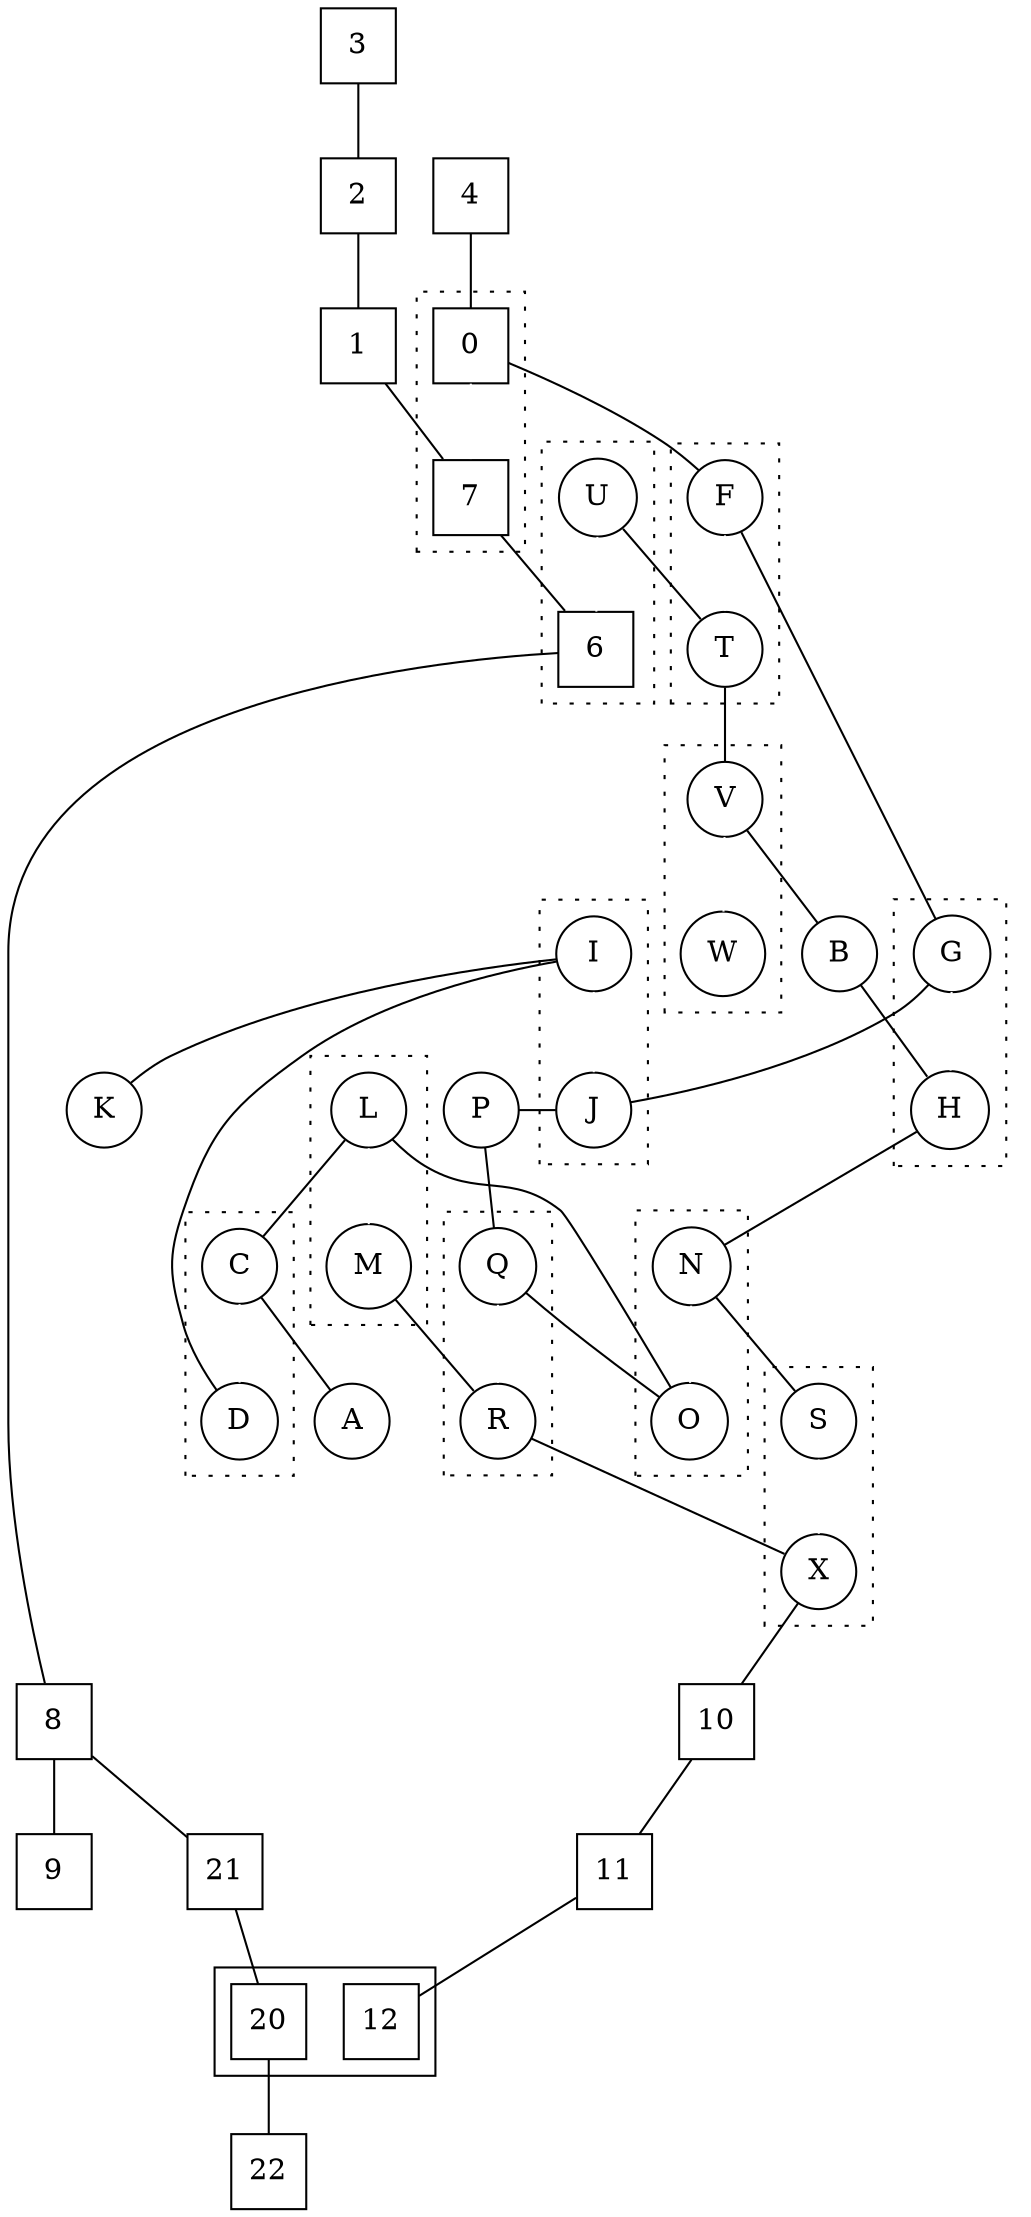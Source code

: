 
graph "Kapalla" {

  A [shape="circle"];
  B [shape="circle"];

  subgraph cluster_CD {
    style="dotted";
    C [shape="circle"];
    D [shape="circle"];
    C -- D [weight=1, color="white"];
  }

  subgraph cluster_GH {
    style="dotted";
    G [shape="circle"];
    H [shape="circle"];
    G -- H [weight=1, color="white"];
  }

  subgraph cluster_IJ {
    style="dotted";
    I [shape="circle"];
    J [shape="circle"];
    I -- J [weight=1, color="white"];
  }

  K [shape="circle"];

  subgraph cluster_LM {
    style="dotted";
    L [shape="circle"];
    M [shape="circle"];
    L -- M [weight=1, color="white"];
  }

  subgraph cluster_NO {
    style="dotted";
    N [shape="circle"];
    O [shape="circle"];
    N -- O [weight=1, color="white"];
  }

  P [shape="circle"];

  subgraph cluster_QR {
    style="dotted";
    Q [shape="circle"];
    R [shape="circle"];
    Q -- R [weight=1, color="white"];
  }

  subgraph cluster_FT {
    style="dotted";
    F [shape="circle"];
    T [shape="circle"];
    F -- T [weight=1, color="white"];
  }

  subgraph cluster_VW {
    style="dotted";
    V [shape="circle"];
    W [shape="circle"];
    V -- W [weight=1, color="white"];
  }

  subgraph cluster_SX {
    style="dotted";
    S [shape="circle"];
    X [shape="circle"];
    S -- X [weight=1, color="white"];
  }

  n1 [shape="square", label="1"];
  n2 [shape="square", label="2"];
  n3 [shape="square", label="3"];
  n4 [shape="square", label="4"];

  subgraph cluster_Un6 {
    style="dotted";
    U [shape="circle"];
    n6 [shape="square", label="6"];
    U -- n6 [weight=1, color="white"];
  }
  
  subgraph cluster_n0n7 {
    style="dotted";
    n0 [shape="square", label="0"];
    n7 [shape="square", label="7"];
    n0 -- n7 [weight=1, color="white"];
  }

  n8 [shape="square", label="8"];
  n9 [shape="square", label="9"];
  n10 [shape="square", label="10"];
  n11 [shape="square", label="11"];

  subgraph cluster_n12n20 {
    n12 [shape="square", label="12"];
    n20 [shape="square", label="20"];
  }

  n21 [shape="square", label="21"];
  n22 [shape="square", label="22"];

  n8 -- n21 -- n20 -- n22;

  n3 -- n2 -- n1 -- n7 -- n6 -- n8 -- n9;

  n4 -- n0 -- F -- G -- J -- P -- Q -- O -- L -- C -- A;

  U -- T -- V -- B -- H -- N -- S;

  D -- I -- K;

  M -- R -- X -- n10 -- n11 -- n12;

  /**
   * I was going to include these dashed lines
   * to indicate lines which exist physically but
   * aren't in use. However, they make the graph too messy.
   */
   
  /* A -- B [style="dashed"];
  A -- D [style="dashed"]; */

}

